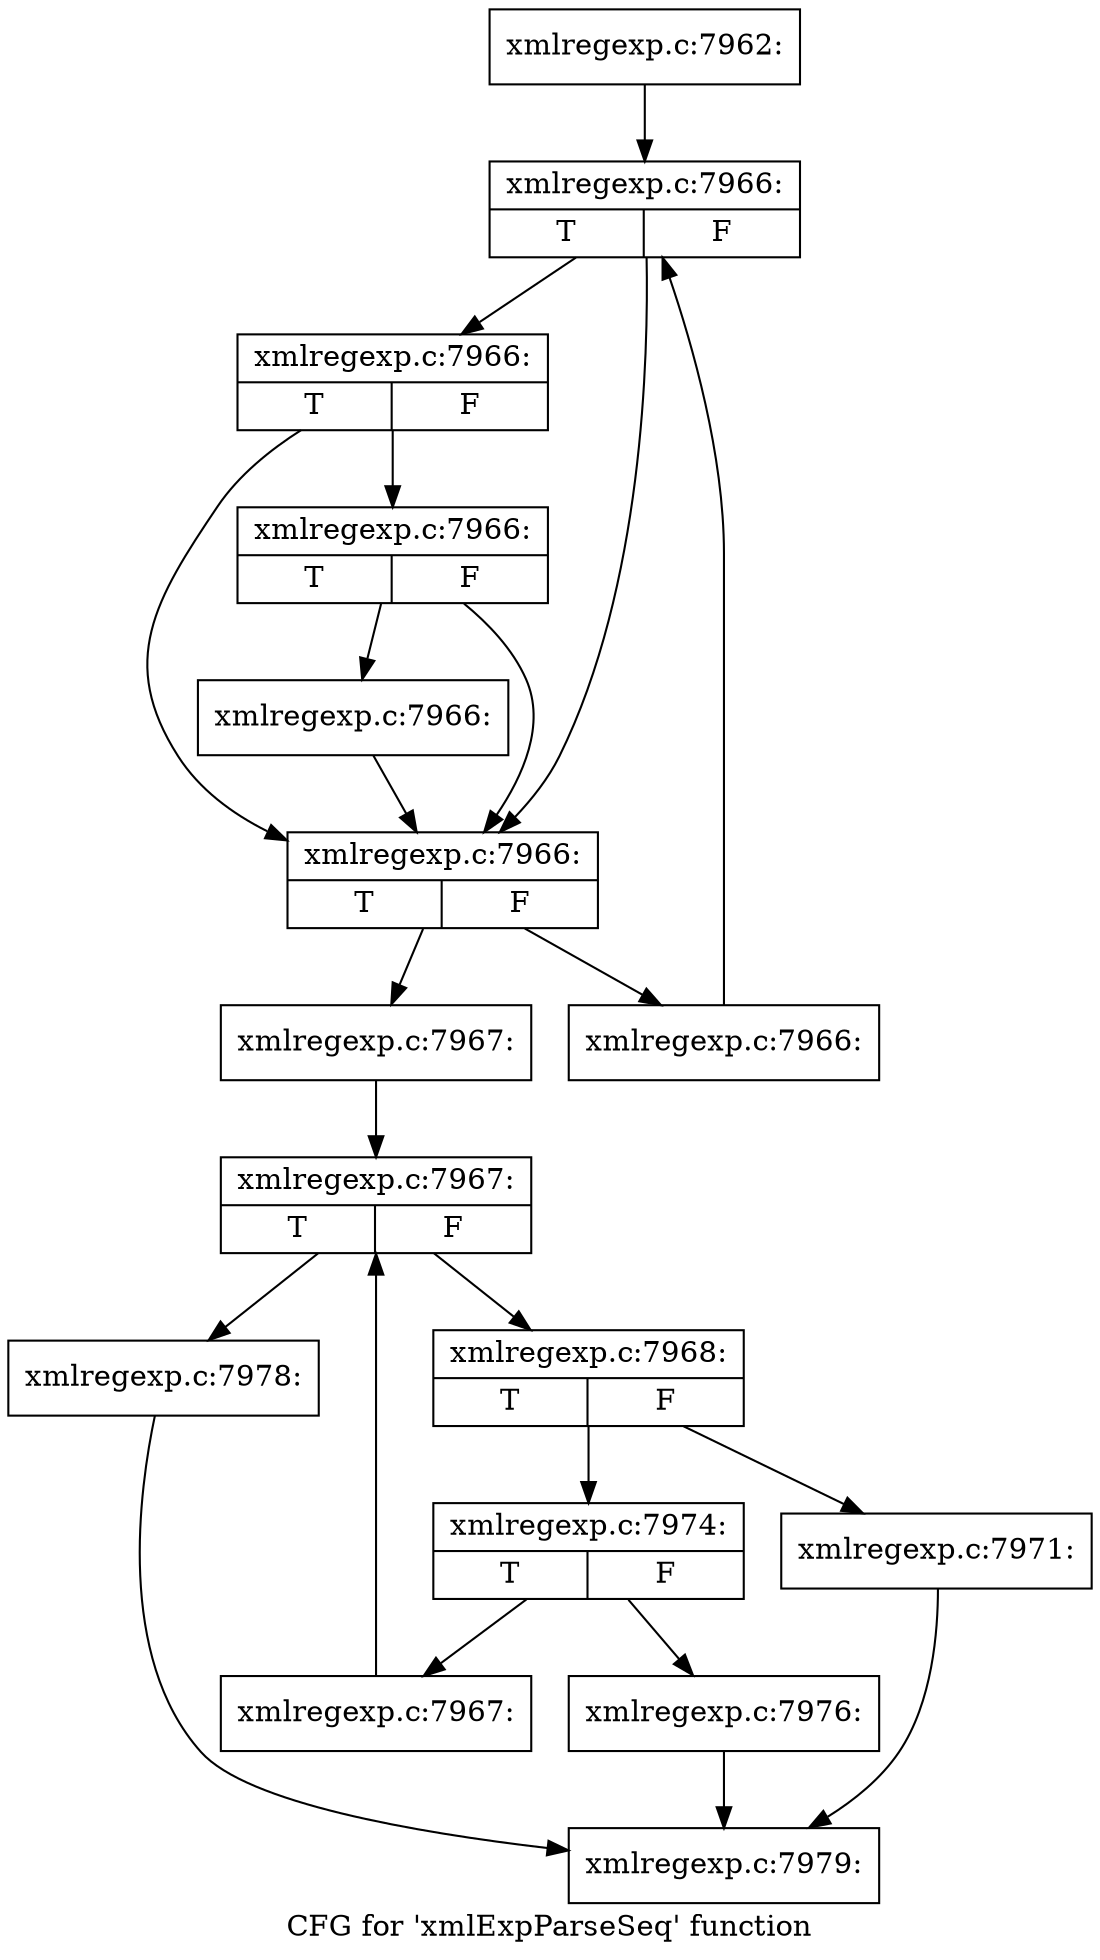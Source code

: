 digraph "CFG for 'xmlExpParseSeq' function" {
	label="CFG for 'xmlExpParseSeq' function";

	Node0x456f170 [shape=record,label="{xmlregexp.c:7962:}"];
	Node0x456f170 -> Node0x4574f50;
	Node0x4574f50 [shape=record,label="{xmlregexp.c:7966:|{<s0>T|<s1>F}}"];
	Node0x4574f50 -> Node0x4575490;
	Node0x4574f50 -> Node0x4575580;
	Node0x4575580 [shape=record,label="{xmlregexp.c:7966:|{<s0>T|<s1>F}}"];
	Node0x4575580 -> Node0x4575490;
	Node0x4575580 -> Node0x4575530;
	Node0x4575530 [shape=record,label="{xmlregexp.c:7966:|{<s0>T|<s1>F}}"];
	Node0x4575530 -> Node0x4575490;
	Node0x4575530 -> Node0x45754e0;
	Node0x45754e0 [shape=record,label="{xmlregexp.c:7966:}"];
	Node0x45754e0 -> Node0x4575490;
	Node0x4575490 [shape=record,label="{xmlregexp.c:7966:|{<s0>T|<s1>F}}"];
	Node0x4575490 -> Node0x4575ec0;
	Node0x4575490 -> Node0x4575440;
	Node0x4575ec0 [shape=record,label="{xmlregexp.c:7966:}"];
	Node0x4575ec0 -> Node0x4574f50;
	Node0x4575440 [shape=record,label="{xmlregexp.c:7967:}"];
	Node0x4575440 -> Node0x4576670;
	Node0x4576670 [shape=record,label="{xmlregexp.c:7967:|{<s0>T|<s1>F}}"];
	Node0x4576670 -> Node0x4576af0;
	Node0x4576670 -> Node0x4576820;
	Node0x4576af0 [shape=record,label="{xmlregexp.c:7968:|{<s0>T|<s1>F}}"];
	Node0x4576af0 -> Node0x4576ed0;
	Node0x4576af0 -> Node0x4576f20;
	Node0x4576ed0 [shape=record,label="{xmlregexp.c:7971:}"];
	Node0x4576ed0 -> Node0x456f690;
	Node0x4576f20 [shape=record,label="{xmlregexp.c:7974:|{<s0>T|<s1>F}}"];
	Node0x4576f20 -> Node0x45779d0;
	Node0x4576f20 -> Node0x4577a20;
	Node0x45779d0 [shape=record,label="{xmlregexp.c:7976:}"];
	Node0x45779d0 -> Node0x456f690;
	Node0x4577a20 [shape=record,label="{xmlregexp.c:7967:}"];
	Node0x4577a20 -> Node0x4576670;
	Node0x4576820 [shape=record,label="{xmlregexp.c:7978:}"];
	Node0x4576820 -> Node0x456f690;
	Node0x456f690 [shape=record,label="{xmlregexp.c:7979:}"];
}
